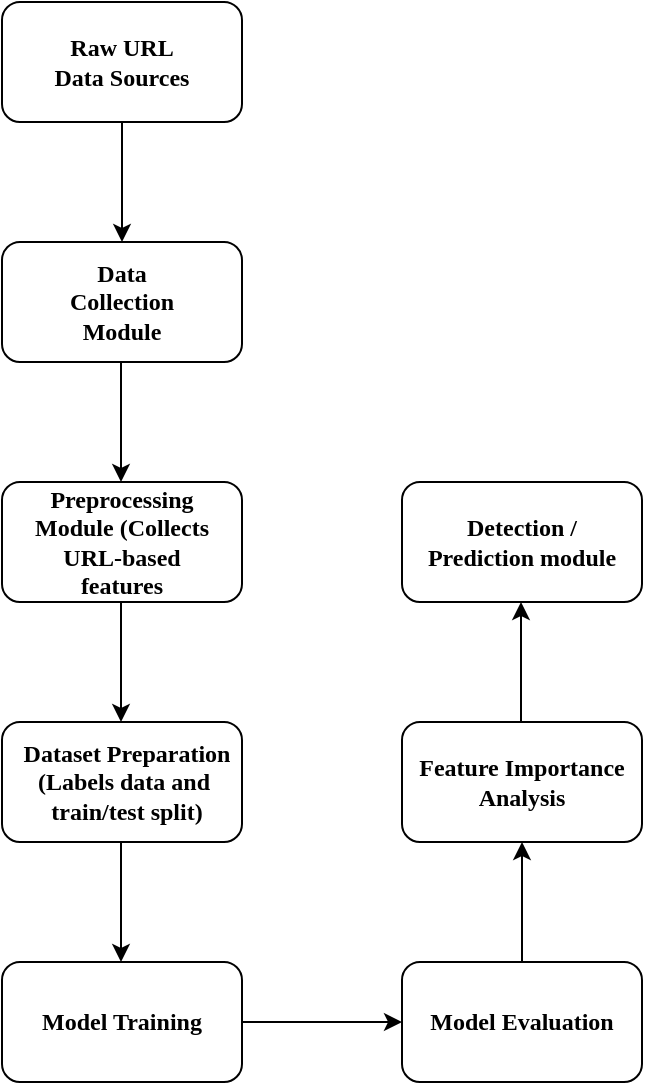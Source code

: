 <mxfile version="28.0.4">
  <diagram name="Page-1" id="zzf0hZyiKcXIkuLETEnJ">
    <mxGraphModel dx="512" dy="562" grid="1" gridSize="10" guides="1" tooltips="1" connect="1" arrows="1" fold="1" page="1" pageScale="1" pageWidth="850" pageHeight="1100" math="0" shadow="0">
      <root>
        <mxCell id="0" />
        <mxCell id="1" parent="0" />
        <mxCell id="6QKYpgGyAuVAJI2kbbSl-1" value="" style="rounded=1;whiteSpace=wrap;html=1;fontStyle=1" vertex="1" parent="1">
          <mxGeometry x="120" y="80" width="120" height="60" as="geometry" />
        </mxCell>
        <mxCell id="6QKYpgGyAuVAJI2kbbSl-4" value="" style="endArrow=classic;html=1;rounded=0;exitX=0.5;exitY=1;exitDx=0;exitDy=0;fontStyle=1" edge="1" parent="1" source="6QKYpgGyAuVAJI2kbbSl-1">
          <mxGeometry width="50" height="50" relative="1" as="geometry">
            <mxPoint x="180" y="320" as="sourcePoint" />
            <mxPoint x="180" y="200" as="targetPoint" />
          </mxGeometry>
        </mxCell>
        <mxCell id="6QKYpgGyAuVAJI2kbbSl-5" value="" style="rounded=1;whiteSpace=wrap;html=1;fontStyle=1" vertex="1" parent="1">
          <mxGeometry x="120" y="200" width="120" height="60" as="geometry" />
        </mxCell>
        <mxCell id="6QKYpgGyAuVAJI2kbbSl-6" value="" style="rounded=1;whiteSpace=wrap;html=1;fontStyle=1" vertex="1" parent="1">
          <mxGeometry x="120" y="320" width="120" height="60" as="geometry" />
        </mxCell>
        <mxCell id="6QKYpgGyAuVAJI2kbbSl-7" value="" style="endArrow=classic;html=1;rounded=0;exitX=0.5;exitY=1;exitDx=0;exitDy=0;fontStyle=1" edge="1" parent="1">
          <mxGeometry width="50" height="50" relative="1" as="geometry">
            <mxPoint x="179.5" y="260" as="sourcePoint" />
            <mxPoint x="179.5" y="320" as="targetPoint" />
          </mxGeometry>
        </mxCell>
        <mxCell id="6QKYpgGyAuVAJI2kbbSl-8" value="" style="rounded=1;whiteSpace=wrap;html=1;fontStyle=1" vertex="1" parent="1">
          <mxGeometry x="120" y="440" width="120" height="60" as="geometry" />
        </mxCell>
        <mxCell id="6QKYpgGyAuVAJI2kbbSl-9" value="" style="endArrow=classic;html=1;rounded=0;exitX=0.5;exitY=1;exitDx=0;exitDy=0;fontStyle=1" edge="1" parent="1">
          <mxGeometry width="50" height="50" relative="1" as="geometry">
            <mxPoint x="179.5" y="380" as="sourcePoint" />
            <mxPoint x="179.5" y="440" as="targetPoint" />
          </mxGeometry>
        </mxCell>
        <mxCell id="6QKYpgGyAuVAJI2kbbSl-10" value="" style="rounded=1;whiteSpace=wrap;html=1;fontStyle=1" vertex="1" parent="1">
          <mxGeometry x="120" y="560" width="120" height="60" as="geometry" />
        </mxCell>
        <mxCell id="6QKYpgGyAuVAJI2kbbSl-11" value="" style="endArrow=classic;html=1;rounded=0;exitX=0.5;exitY=1;exitDx=0;exitDy=0;fontStyle=1" edge="1" parent="1">
          <mxGeometry width="50" height="50" relative="1" as="geometry">
            <mxPoint x="179.5" y="500" as="sourcePoint" />
            <mxPoint x="179.5" y="560" as="targetPoint" />
          </mxGeometry>
        </mxCell>
        <mxCell id="6QKYpgGyAuVAJI2kbbSl-12" value="" style="endArrow=classic;html=1;rounded=0;fontStyle=1" edge="1" parent="1">
          <mxGeometry width="50" height="50" relative="1" as="geometry">
            <mxPoint x="240" y="590" as="sourcePoint" />
            <mxPoint x="320" y="590" as="targetPoint" />
          </mxGeometry>
        </mxCell>
        <mxCell id="6QKYpgGyAuVAJI2kbbSl-13" value="" style="rounded=1;whiteSpace=wrap;html=1;fontStyle=1" vertex="1" parent="1">
          <mxGeometry x="320" y="560" width="120" height="60" as="geometry" />
        </mxCell>
        <mxCell id="6QKYpgGyAuVAJI2kbbSl-14" value="" style="rounded=1;whiteSpace=wrap;html=1;fontStyle=1" vertex="1" parent="1">
          <mxGeometry x="320" y="440" width="120" height="60" as="geometry" />
        </mxCell>
        <mxCell id="6QKYpgGyAuVAJI2kbbSl-15" value="" style="rounded=1;whiteSpace=wrap;html=1;fontStyle=1" vertex="1" parent="1">
          <mxGeometry x="320" y="320" width="120" height="60" as="geometry" />
        </mxCell>
        <mxCell id="6QKYpgGyAuVAJI2kbbSl-16" value="" style="endArrow=classic;html=1;rounded=0;entryX=0.5;entryY=1;entryDx=0;entryDy=0;fontStyle=1" edge="1" parent="1" target="6QKYpgGyAuVAJI2kbbSl-14">
          <mxGeometry width="50" height="50" relative="1" as="geometry">
            <mxPoint x="380" y="560" as="sourcePoint" />
            <mxPoint x="430" y="510" as="targetPoint" />
          </mxGeometry>
        </mxCell>
        <mxCell id="6QKYpgGyAuVAJI2kbbSl-17" value="" style="endArrow=classic;html=1;rounded=0;entryX=0.5;entryY=1;entryDx=0;entryDy=0;fontStyle=1" edge="1" parent="1">
          <mxGeometry width="50" height="50" relative="1" as="geometry">
            <mxPoint x="379.5" y="440" as="sourcePoint" />
            <mxPoint x="379.5" y="380" as="targetPoint" />
          </mxGeometry>
        </mxCell>
        <mxCell id="6QKYpgGyAuVAJI2kbbSl-18" value="&lt;font face=&quot;Times New Roman&quot;&gt;Raw URL Data Sources&lt;/font&gt;" style="text;html=1;align=center;verticalAlign=middle;whiteSpace=wrap;rounded=0;fontStyle=1" vertex="1" parent="1">
          <mxGeometry x="140" y="95" width="80" height="30" as="geometry" />
        </mxCell>
        <mxCell id="6QKYpgGyAuVAJI2kbbSl-19" value="&lt;font face=&quot;Times New Roman&quot;&gt;Data Collection Module&lt;/font&gt;" style="text;html=1;align=center;verticalAlign=middle;whiteSpace=wrap;rounded=0;fontStyle=1" vertex="1" parent="1">
          <mxGeometry x="140" y="215" width="80" height="30" as="geometry" />
        </mxCell>
        <mxCell id="6QKYpgGyAuVAJI2kbbSl-20" value="&lt;font face=&quot;Times New Roman&quot;&gt;Preprocessing Module (Collects URL-based features&lt;/font&gt;" style="text;html=1;align=center;verticalAlign=middle;whiteSpace=wrap;rounded=0;fontStyle=1" vertex="1" parent="1">
          <mxGeometry x="130" y="335" width="100" height="30" as="geometry" />
        </mxCell>
        <mxCell id="6QKYpgGyAuVAJI2kbbSl-21" value="&lt;font face=&quot;Times New Roman&quot;&gt;Dataset Preparation (Labels data and&amp;nbsp; train/test split)&lt;/font&gt;" style="text;html=1;align=center;verticalAlign=middle;whiteSpace=wrap;rounded=0;fontStyle=1" vertex="1" parent="1">
          <mxGeometry x="125" y="455" width="115" height="30" as="geometry" />
        </mxCell>
        <mxCell id="6QKYpgGyAuVAJI2kbbSl-22" value="&lt;font face=&quot;Times New Roman&quot;&gt;Model Training&lt;/font&gt;" style="text;html=1;align=center;verticalAlign=middle;whiteSpace=wrap;rounded=0;fontStyle=1" vertex="1" parent="1">
          <mxGeometry x="125" y="575" width="110" height="30" as="geometry" />
        </mxCell>
        <mxCell id="6QKYpgGyAuVAJI2kbbSl-23" value="&lt;font face=&quot;Times New Roman&quot;&gt;Model Evaluation&lt;/font&gt;" style="text;html=1;align=center;verticalAlign=middle;whiteSpace=wrap;rounded=0;fontStyle=1" vertex="1" parent="1">
          <mxGeometry x="325" y="575" width="110" height="30" as="geometry" />
        </mxCell>
        <mxCell id="6QKYpgGyAuVAJI2kbbSl-24" value="&lt;font face=&quot;Times New Roman&quot;&gt;Feature Importance Analysis&lt;/font&gt;" style="text;html=1;align=center;verticalAlign=middle;whiteSpace=wrap;rounded=0;fontStyle=1" vertex="1" parent="1">
          <mxGeometry x="325" y="455" width="110" height="30" as="geometry" />
        </mxCell>
        <mxCell id="6QKYpgGyAuVAJI2kbbSl-25" value="&lt;font face=&quot;Times New Roman&quot;&gt;Detection / Prediction module&lt;/font&gt;" style="text;html=1;align=center;verticalAlign=middle;whiteSpace=wrap;rounded=0;fontStyle=1" vertex="1" parent="1">
          <mxGeometry x="325" y="335" width="110" height="30" as="geometry" />
        </mxCell>
      </root>
    </mxGraphModel>
  </diagram>
</mxfile>
